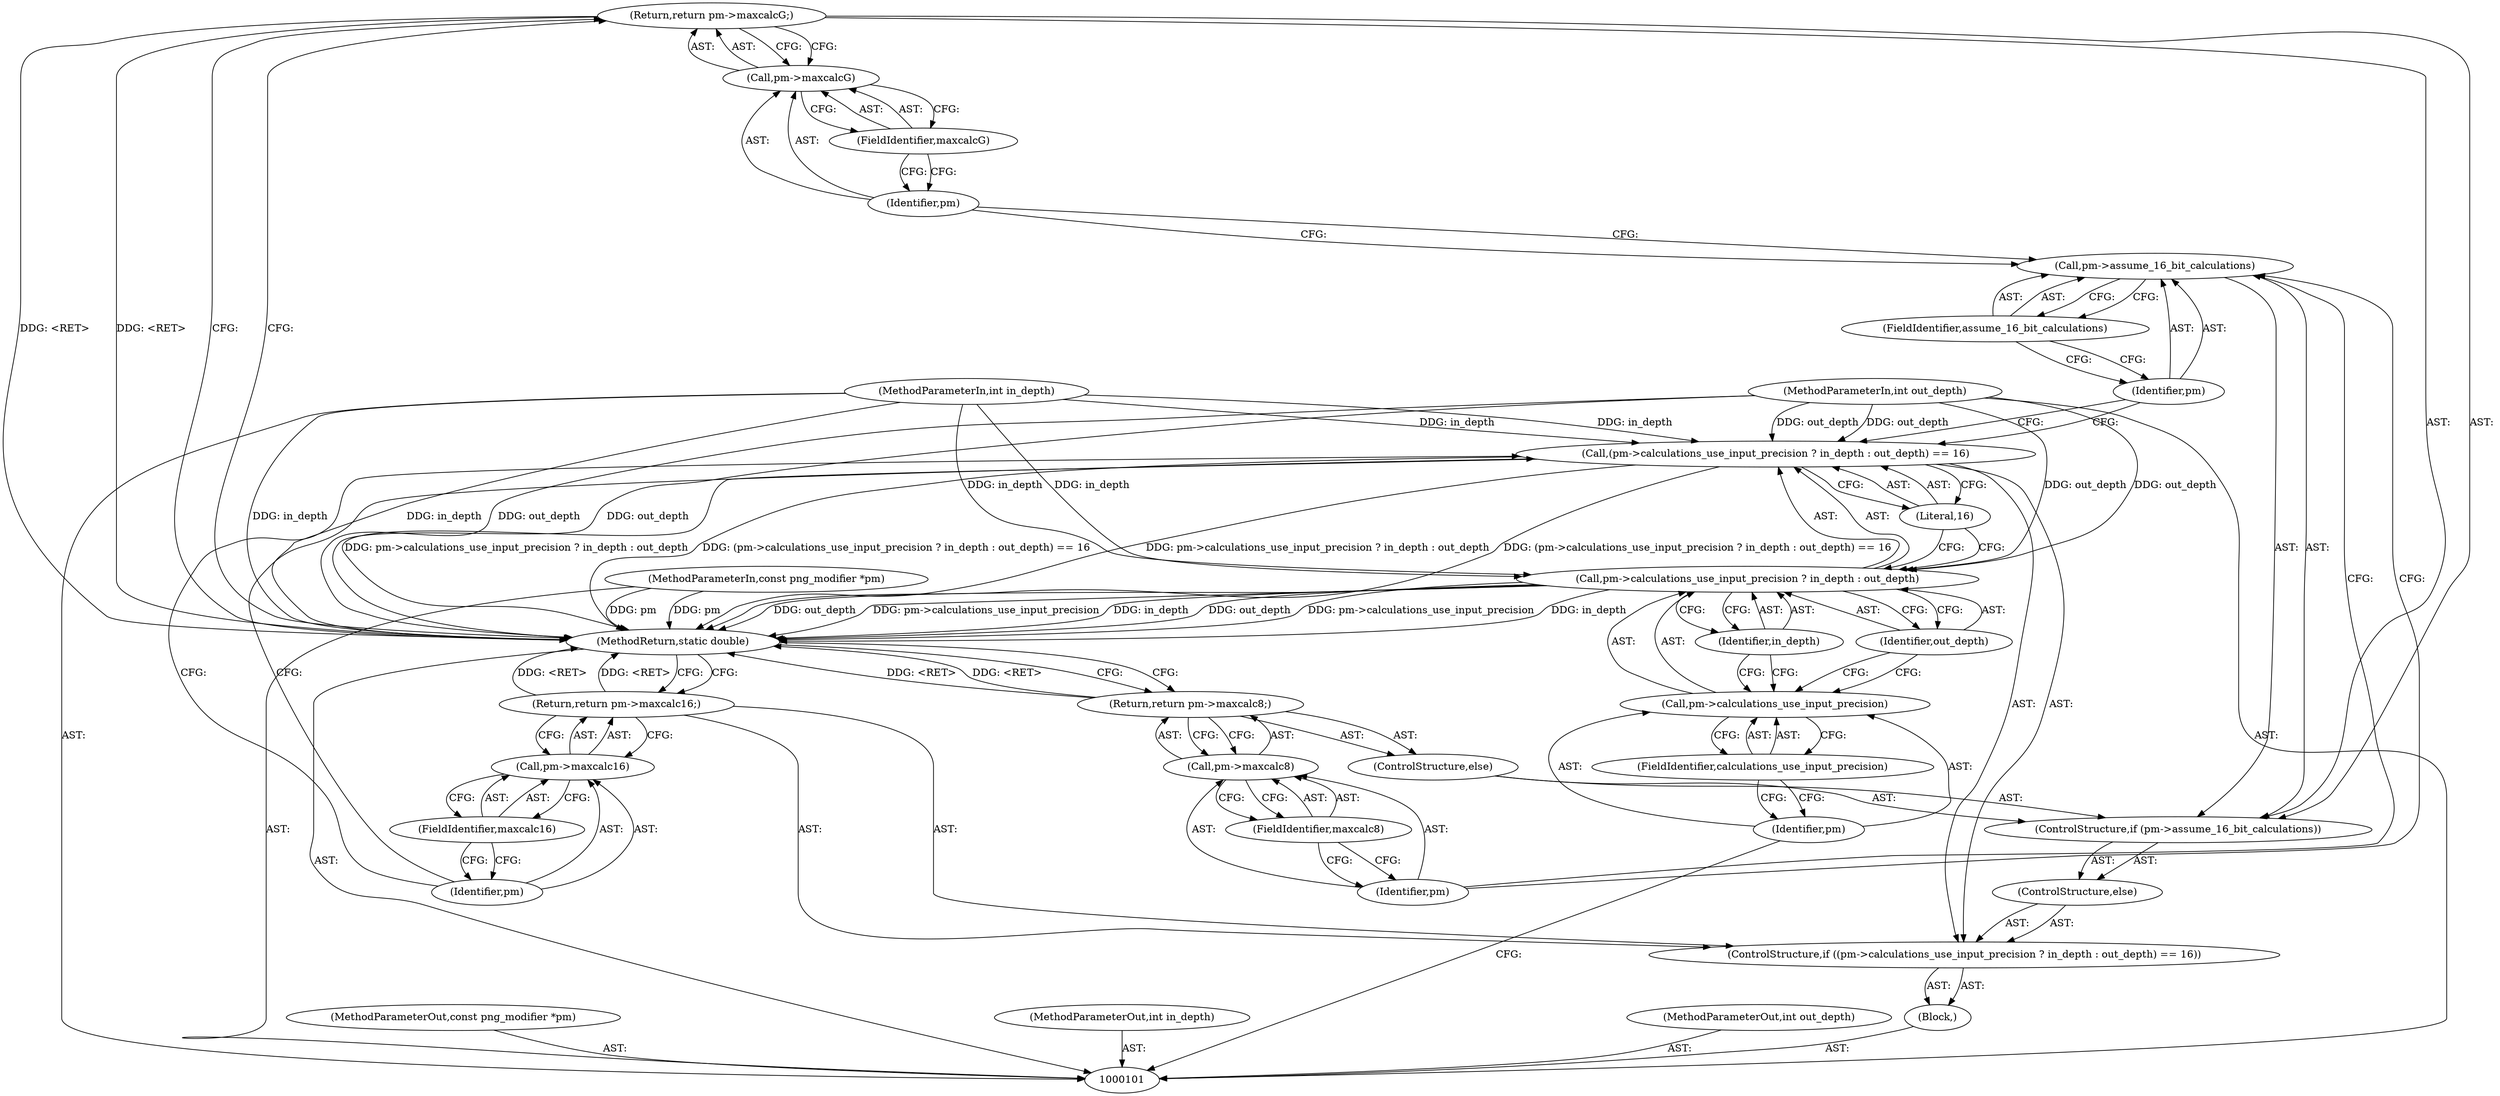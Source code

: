 digraph "0_Android_9d4853418ab2f754c2b63e091c29c5529b8b86ca_38" {
"1000124" [label="(Return,return pm->maxcalcG;)"];
"1000127" [label="(FieldIdentifier,maxcalcG)"];
"1000125" [label="(Call,pm->maxcalcG)"];
"1000126" [label="(Identifier,pm)"];
"1000128" [label="(ControlStructure,else)"];
"1000130" [label="(Call,pm->maxcalc8)"];
"1000131" [label="(Identifier,pm)"];
"1000132" [label="(FieldIdentifier,maxcalc8)"];
"1000129" [label="(Return,return pm->maxcalc8;)"];
"1000133" [label="(MethodReturn,static double)"];
"1000102" [label="(MethodParameterIn,const png_modifier *pm)"];
"1000155" [label="(MethodParameterOut,const png_modifier *pm)"];
"1000103" [label="(MethodParameterIn,int in_depth)"];
"1000156" [label="(MethodParameterOut,int in_depth)"];
"1000104" [label="(MethodParameterIn,int out_depth)"];
"1000157" [label="(MethodParameterOut,int out_depth)"];
"1000105" [label="(Block,)"];
"1000106" [label="(ControlStructure,if ((pm->calculations_use_input_precision ? in_depth : out_depth) == 16))"];
"1000111" [label="(FieldIdentifier,calculations_use_input_precision)"];
"1000112" [label="(Identifier,in_depth)"];
"1000107" [label="(Call,(pm->calculations_use_input_precision ? in_depth : out_depth) == 16)"];
"1000113" [label="(Identifier,out_depth)"];
"1000108" [label="(Call,pm->calculations_use_input_precision ? in_depth : out_depth)"];
"1000109" [label="(Call,pm->calculations_use_input_precision)"];
"1000110" [label="(Identifier,pm)"];
"1000114" [label="(Literal,16)"];
"1000115" [label="(Return,return pm->maxcalc16;)"];
"1000118" [label="(FieldIdentifier,maxcalc16)"];
"1000116" [label="(Call,pm->maxcalc16)"];
"1000117" [label="(Identifier,pm)"];
"1000119" [label="(ControlStructure,else)"];
"1000121" [label="(Call,pm->assume_16_bit_calculations)"];
"1000122" [label="(Identifier,pm)"];
"1000123" [label="(FieldIdentifier,assume_16_bit_calculations)"];
"1000120" [label="(ControlStructure,if (pm->assume_16_bit_calculations))"];
"1000124" -> "1000120"  [label="AST: "];
"1000124" -> "1000125"  [label="CFG: "];
"1000125" -> "1000124"  [label="AST: "];
"1000133" -> "1000124"  [label="CFG: "];
"1000124" -> "1000133"  [label="DDG: <RET>"];
"1000127" -> "1000125"  [label="AST: "];
"1000127" -> "1000126"  [label="CFG: "];
"1000125" -> "1000127"  [label="CFG: "];
"1000125" -> "1000124"  [label="AST: "];
"1000125" -> "1000127"  [label="CFG: "];
"1000126" -> "1000125"  [label="AST: "];
"1000127" -> "1000125"  [label="AST: "];
"1000124" -> "1000125"  [label="CFG: "];
"1000126" -> "1000125"  [label="AST: "];
"1000126" -> "1000121"  [label="CFG: "];
"1000127" -> "1000126"  [label="CFG: "];
"1000128" -> "1000120"  [label="AST: "];
"1000129" -> "1000128"  [label="AST: "];
"1000130" -> "1000129"  [label="AST: "];
"1000130" -> "1000132"  [label="CFG: "];
"1000131" -> "1000130"  [label="AST: "];
"1000132" -> "1000130"  [label="AST: "];
"1000129" -> "1000130"  [label="CFG: "];
"1000131" -> "1000130"  [label="AST: "];
"1000131" -> "1000121"  [label="CFG: "];
"1000132" -> "1000131"  [label="CFG: "];
"1000132" -> "1000130"  [label="AST: "];
"1000132" -> "1000131"  [label="CFG: "];
"1000130" -> "1000132"  [label="CFG: "];
"1000129" -> "1000128"  [label="AST: "];
"1000129" -> "1000130"  [label="CFG: "];
"1000130" -> "1000129"  [label="AST: "];
"1000133" -> "1000129"  [label="CFG: "];
"1000129" -> "1000133"  [label="DDG: <RET>"];
"1000133" -> "1000101"  [label="AST: "];
"1000133" -> "1000115"  [label="CFG: "];
"1000133" -> "1000124"  [label="CFG: "];
"1000133" -> "1000129"  [label="CFG: "];
"1000124" -> "1000133"  [label="DDG: <RET>"];
"1000107" -> "1000133"  [label="DDG: pm->calculations_use_input_precision ? in_depth : out_depth"];
"1000107" -> "1000133"  [label="DDG: (pm->calculations_use_input_precision ? in_depth : out_depth) == 16"];
"1000104" -> "1000133"  [label="DDG: out_depth"];
"1000103" -> "1000133"  [label="DDG: in_depth"];
"1000108" -> "1000133"  [label="DDG: out_depth"];
"1000108" -> "1000133"  [label="DDG: pm->calculations_use_input_precision"];
"1000108" -> "1000133"  [label="DDG: in_depth"];
"1000102" -> "1000133"  [label="DDG: pm"];
"1000129" -> "1000133"  [label="DDG: <RET>"];
"1000115" -> "1000133"  [label="DDG: <RET>"];
"1000102" -> "1000101"  [label="AST: "];
"1000102" -> "1000133"  [label="DDG: pm"];
"1000155" -> "1000101"  [label="AST: "];
"1000103" -> "1000101"  [label="AST: "];
"1000103" -> "1000133"  [label="DDG: in_depth"];
"1000103" -> "1000107"  [label="DDG: in_depth"];
"1000103" -> "1000108"  [label="DDG: in_depth"];
"1000156" -> "1000101"  [label="AST: "];
"1000104" -> "1000101"  [label="AST: "];
"1000104" -> "1000133"  [label="DDG: out_depth"];
"1000104" -> "1000107"  [label="DDG: out_depth"];
"1000104" -> "1000108"  [label="DDG: out_depth"];
"1000157" -> "1000101"  [label="AST: "];
"1000105" -> "1000101"  [label="AST: "];
"1000106" -> "1000105"  [label="AST: "];
"1000106" -> "1000105"  [label="AST: "];
"1000107" -> "1000106"  [label="AST: "];
"1000115" -> "1000106"  [label="AST: "];
"1000119" -> "1000106"  [label="AST: "];
"1000111" -> "1000109"  [label="AST: "];
"1000111" -> "1000110"  [label="CFG: "];
"1000109" -> "1000111"  [label="CFG: "];
"1000112" -> "1000108"  [label="AST: "];
"1000112" -> "1000109"  [label="CFG: "];
"1000108" -> "1000112"  [label="CFG: "];
"1000107" -> "1000106"  [label="AST: "];
"1000107" -> "1000114"  [label="CFG: "];
"1000108" -> "1000107"  [label="AST: "];
"1000114" -> "1000107"  [label="AST: "];
"1000117" -> "1000107"  [label="CFG: "];
"1000122" -> "1000107"  [label="CFG: "];
"1000107" -> "1000133"  [label="DDG: pm->calculations_use_input_precision ? in_depth : out_depth"];
"1000107" -> "1000133"  [label="DDG: (pm->calculations_use_input_precision ? in_depth : out_depth) == 16"];
"1000103" -> "1000107"  [label="DDG: in_depth"];
"1000104" -> "1000107"  [label="DDG: out_depth"];
"1000113" -> "1000108"  [label="AST: "];
"1000113" -> "1000109"  [label="CFG: "];
"1000108" -> "1000113"  [label="CFG: "];
"1000108" -> "1000107"  [label="AST: "];
"1000108" -> "1000112"  [label="CFG: "];
"1000108" -> "1000113"  [label="CFG: "];
"1000109" -> "1000108"  [label="AST: "];
"1000112" -> "1000108"  [label="AST: "];
"1000113" -> "1000108"  [label="AST: "];
"1000114" -> "1000108"  [label="CFG: "];
"1000108" -> "1000133"  [label="DDG: out_depth"];
"1000108" -> "1000133"  [label="DDG: pm->calculations_use_input_precision"];
"1000108" -> "1000133"  [label="DDG: in_depth"];
"1000103" -> "1000108"  [label="DDG: in_depth"];
"1000104" -> "1000108"  [label="DDG: out_depth"];
"1000109" -> "1000108"  [label="AST: "];
"1000109" -> "1000111"  [label="CFG: "];
"1000110" -> "1000109"  [label="AST: "];
"1000111" -> "1000109"  [label="AST: "];
"1000112" -> "1000109"  [label="CFG: "];
"1000113" -> "1000109"  [label="CFG: "];
"1000110" -> "1000109"  [label="AST: "];
"1000110" -> "1000101"  [label="CFG: "];
"1000111" -> "1000110"  [label="CFG: "];
"1000114" -> "1000107"  [label="AST: "];
"1000114" -> "1000108"  [label="CFG: "];
"1000107" -> "1000114"  [label="CFG: "];
"1000115" -> "1000106"  [label="AST: "];
"1000115" -> "1000116"  [label="CFG: "];
"1000116" -> "1000115"  [label="AST: "];
"1000133" -> "1000115"  [label="CFG: "];
"1000115" -> "1000133"  [label="DDG: <RET>"];
"1000118" -> "1000116"  [label="AST: "];
"1000118" -> "1000117"  [label="CFG: "];
"1000116" -> "1000118"  [label="CFG: "];
"1000116" -> "1000115"  [label="AST: "];
"1000116" -> "1000118"  [label="CFG: "];
"1000117" -> "1000116"  [label="AST: "];
"1000118" -> "1000116"  [label="AST: "];
"1000115" -> "1000116"  [label="CFG: "];
"1000117" -> "1000116"  [label="AST: "];
"1000117" -> "1000107"  [label="CFG: "];
"1000118" -> "1000117"  [label="CFG: "];
"1000119" -> "1000106"  [label="AST: "];
"1000120" -> "1000119"  [label="AST: "];
"1000121" -> "1000120"  [label="AST: "];
"1000121" -> "1000123"  [label="CFG: "];
"1000122" -> "1000121"  [label="AST: "];
"1000123" -> "1000121"  [label="AST: "];
"1000126" -> "1000121"  [label="CFG: "];
"1000131" -> "1000121"  [label="CFG: "];
"1000122" -> "1000121"  [label="AST: "];
"1000122" -> "1000107"  [label="CFG: "];
"1000123" -> "1000122"  [label="CFG: "];
"1000123" -> "1000121"  [label="AST: "];
"1000123" -> "1000122"  [label="CFG: "];
"1000121" -> "1000123"  [label="CFG: "];
"1000120" -> "1000119"  [label="AST: "];
"1000121" -> "1000120"  [label="AST: "];
"1000124" -> "1000120"  [label="AST: "];
"1000128" -> "1000120"  [label="AST: "];
}
